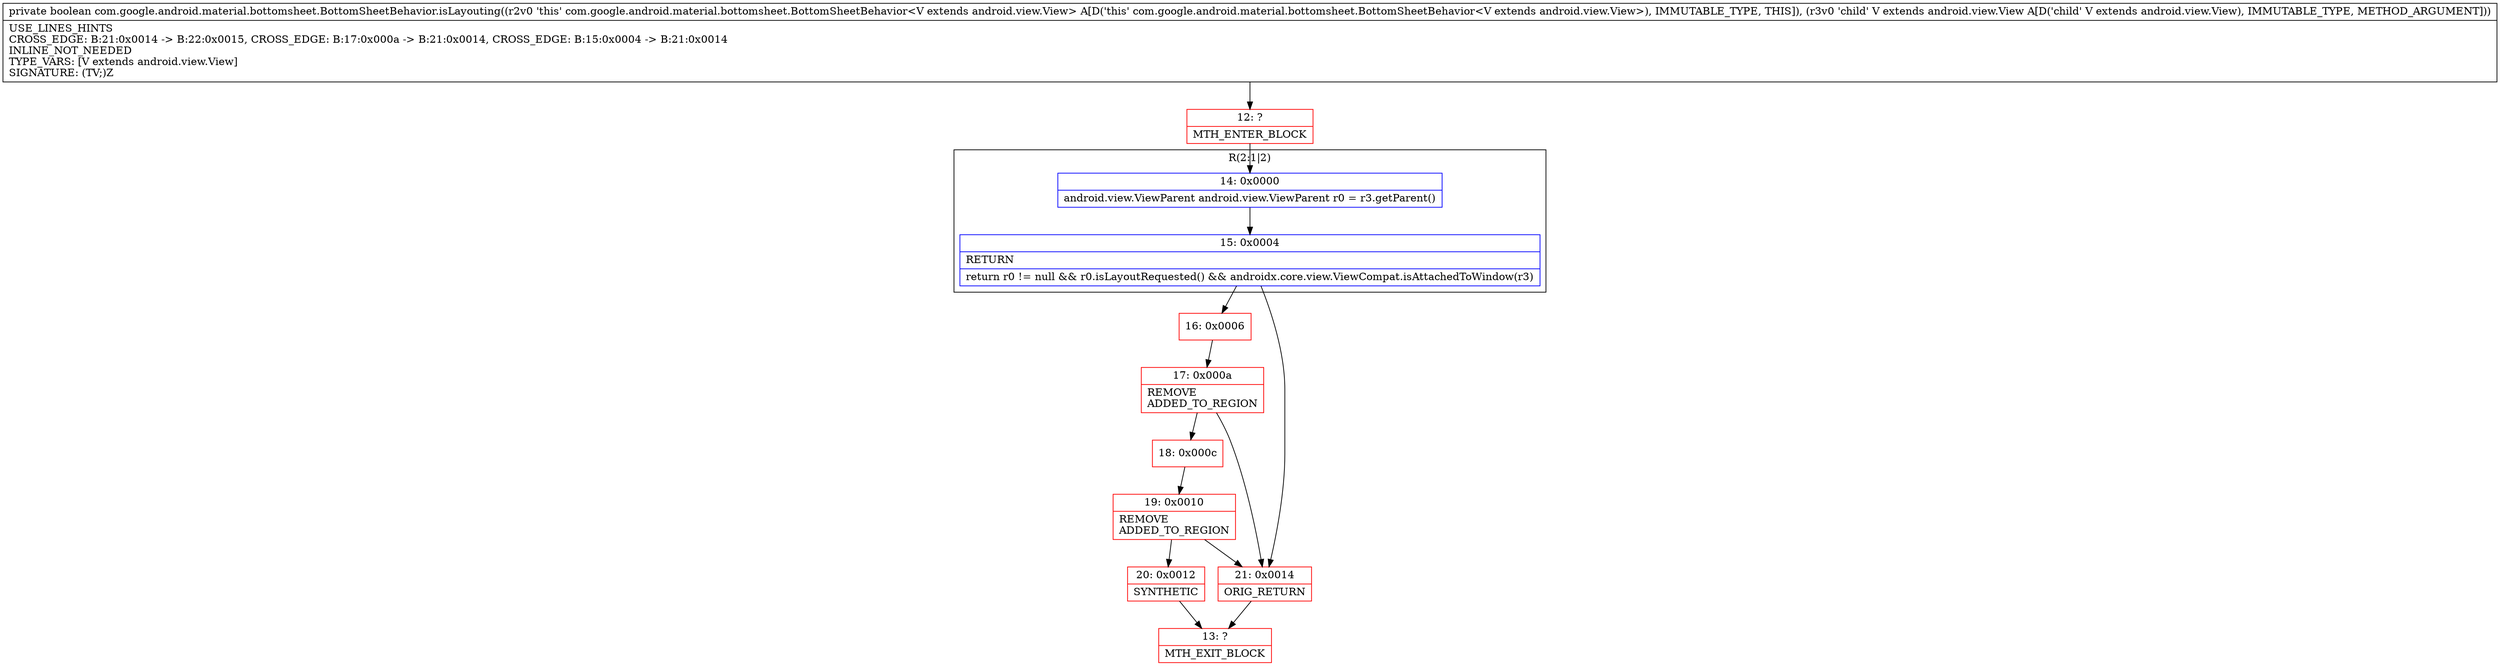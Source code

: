 digraph "CFG forcom.google.android.material.bottomsheet.BottomSheetBehavior.isLayouting(Landroid\/view\/View;)Z" {
subgraph cluster_Region_1461577613 {
label = "R(2:1|2)";
node [shape=record,color=blue];
Node_14 [shape=record,label="{14\:\ 0x0000|android.view.ViewParent android.view.ViewParent r0 = r3.getParent()\l}"];
Node_15 [shape=record,label="{15\:\ 0x0004|RETURN\l|return r0 != null && r0.isLayoutRequested() && androidx.core.view.ViewCompat.isAttachedToWindow(r3)\l}"];
}
Node_12 [shape=record,color=red,label="{12\:\ ?|MTH_ENTER_BLOCK\l}"];
Node_16 [shape=record,color=red,label="{16\:\ 0x0006}"];
Node_17 [shape=record,color=red,label="{17\:\ 0x000a|REMOVE\lADDED_TO_REGION\l}"];
Node_18 [shape=record,color=red,label="{18\:\ 0x000c}"];
Node_19 [shape=record,color=red,label="{19\:\ 0x0010|REMOVE\lADDED_TO_REGION\l}"];
Node_20 [shape=record,color=red,label="{20\:\ 0x0012|SYNTHETIC\l}"];
Node_13 [shape=record,color=red,label="{13\:\ ?|MTH_EXIT_BLOCK\l}"];
Node_21 [shape=record,color=red,label="{21\:\ 0x0014|ORIG_RETURN\l}"];
MethodNode[shape=record,label="{private boolean com.google.android.material.bottomsheet.BottomSheetBehavior.isLayouting((r2v0 'this' com.google.android.material.bottomsheet.BottomSheetBehavior\<V extends android.view.View\> A[D('this' com.google.android.material.bottomsheet.BottomSheetBehavior\<V extends android.view.View\>), IMMUTABLE_TYPE, THIS]), (r3v0 'child' V extends android.view.View A[D('child' V extends android.view.View), IMMUTABLE_TYPE, METHOD_ARGUMENT]))  | USE_LINES_HINTS\lCROSS_EDGE: B:21:0x0014 \-\> B:22:0x0015, CROSS_EDGE: B:17:0x000a \-\> B:21:0x0014, CROSS_EDGE: B:15:0x0004 \-\> B:21:0x0014\lINLINE_NOT_NEEDED\lTYPE_VARS: [V extends android.view.View]\lSIGNATURE: (TV;)Z\l}"];
MethodNode -> Node_12;Node_14 -> Node_15;
Node_15 -> Node_16;
Node_15 -> Node_21;
Node_12 -> Node_14;
Node_16 -> Node_17;
Node_17 -> Node_18;
Node_17 -> Node_21;
Node_18 -> Node_19;
Node_19 -> Node_20;
Node_19 -> Node_21;
Node_20 -> Node_13;
Node_21 -> Node_13;
}

